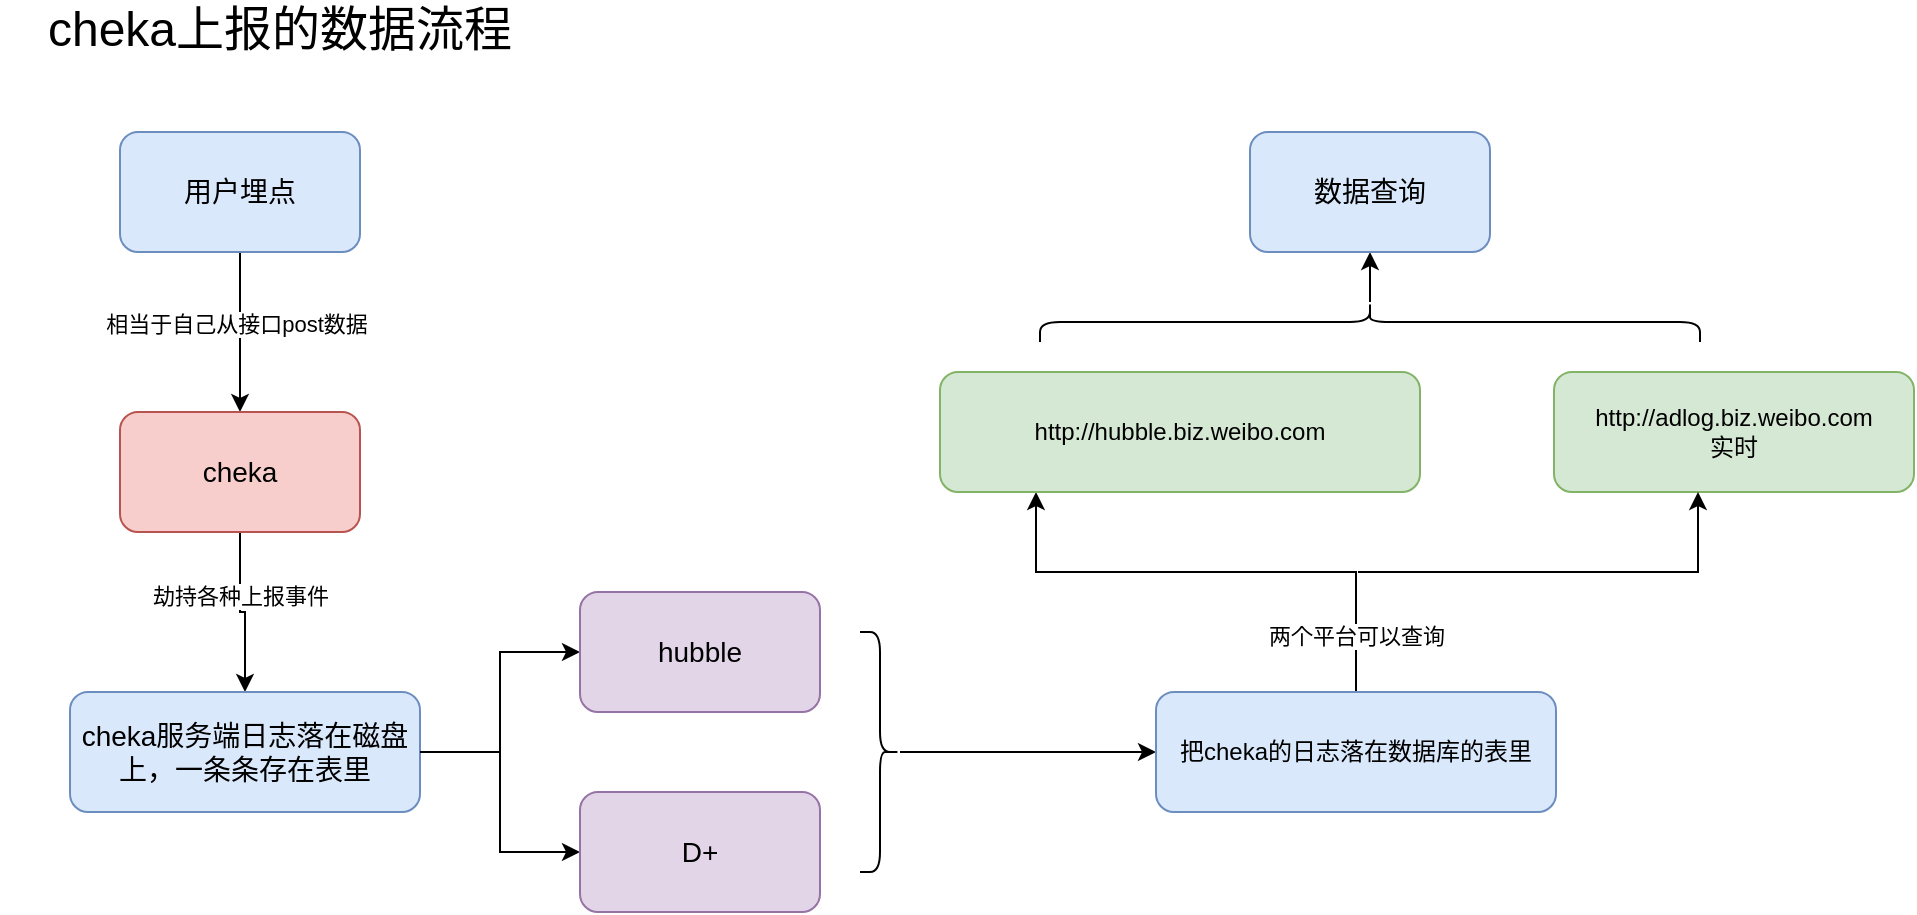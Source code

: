 <mxfile version="14.6.12" type="github">
  <diagram id="8Q8xeb0HI0jWzQi8_LTv" name="Page-1">
    <mxGraphModel dx="1118" dy="731" grid="1" gridSize="10" guides="1" tooltips="1" connect="1" arrows="1" fold="1" page="1" pageScale="1" pageWidth="827" pageHeight="1169" background="none" math="0" shadow="0">
      <root>
        <mxCell id="0" />
        <mxCell id="1" parent="0" />
        <mxCell id="urFDt2Ocu5OXnpa5XnNP-5" value="" style="edgeStyle=orthogonalEdgeStyle;rounded=0;orthogonalLoop=1;jettySize=auto;html=1;" edge="1" parent="1" source="urFDt2Ocu5OXnpa5XnNP-2" target="urFDt2Ocu5OXnpa5XnNP-4">
          <mxGeometry relative="1" as="geometry" />
        </mxCell>
        <mxCell id="urFDt2Ocu5OXnpa5XnNP-10" value="相当于自己从接口post数据" style="edgeLabel;html=1;align=center;verticalAlign=middle;resizable=0;points=[];" vertex="1" connectable="0" parent="urFDt2Ocu5OXnpa5XnNP-5">
          <mxGeometry x="-0.1" y="-2" relative="1" as="geometry">
            <mxPoint as="offset" />
          </mxGeometry>
        </mxCell>
        <mxCell id="urFDt2Ocu5OXnpa5XnNP-2" value="&lt;font style=&quot;font-size: 14px&quot;&gt;用户埋点&lt;/font&gt;" style="rounded=1;whiteSpace=wrap;html=1;fillColor=#dae8fc;strokeColor=#6c8ebf;" vertex="1" parent="1">
          <mxGeometry x="110" y="90" width="120" height="60" as="geometry" />
        </mxCell>
        <mxCell id="urFDt2Ocu5OXnpa5XnNP-3" value="&lt;font style=&quot;font-size: 24px&quot;&gt;cheka上报的数据流程&lt;/font&gt;" style="text;html=1;strokeColor=none;fillColor=none;align=center;verticalAlign=middle;whiteSpace=wrap;rounded=0;" vertex="1" parent="1">
          <mxGeometry x="50" y="29" width="280" height="20" as="geometry" />
        </mxCell>
        <mxCell id="urFDt2Ocu5OXnpa5XnNP-7" value="" style="edgeStyle=orthogonalEdgeStyle;rounded=0;orthogonalLoop=1;jettySize=auto;html=1;" edge="1" parent="1" source="urFDt2Ocu5OXnpa5XnNP-4" target="urFDt2Ocu5OXnpa5XnNP-6">
          <mxGeometry relative="1" as="geometry" />
        </mxCell>
        <mxCell id="urFDt2Ocu5OXnpa5XnNP-8" value="劫持各种上报事件" style="edgeLabel;html=1;align=center;verticalAlign=middle;resizable=0;points=[];" vertex="1" connectable="0" parent="urFDt2Ocu5OXnpa5XnNP-7">
          <mxGeometry x="-0.225" relative="1" as="geometry">
            <mxPoint as="offset" />
          </mxGeometry>
        </mxCell>
        <mxCell id="urFDt2Ocu5OXnpa5XnNP-4" value="&lt;font style=&quot;font-size: 14px&quot;&gt;cheka&lt;/font&gt;" style="whiteSpace=wrap;html=1;rounded=1;fillColor=#f8cecc;strokeColor=#b85450;" vertex="1" parent="1">
          <mxGeometry x="110" y="230" width="120" height="60" as="geometry" />
        </mxCell>
        <mxCell id="urFDt2Ocu5OXnpa5XnNP-12" value="" style="edgeStyle=orthogonalEdgeStyle;rounded=0;orthogonalLoop=1;jettySize=auto;html=1;" edge="1" parent="1" source="urFDt2Ocu5OXnpa5XnNP-6" target="urFDt2Ocu5OXnpa5XnNP-11">
          <mxGeometry relative="1" as="geometry">
            <Array as="points">
              <mxPoint x="300" y="400" />
              <mxPoint x="300" y="350" />
            </Array>
          </mxGeometry>
        </mxCell>
        <mxCell id="urFDt2Ocu5OXnpa5XnNP-6" value="&lt;font style=&quot;font-size: 14px&quot;&gt;cheka服务端日志落在磁盘上，一条条存在表里&lt;/font&gt;" style="whiteSpace=wrap;html=1;rounded=1;fillColor=#dae8fc;strokeColor=#6c8ebf;" vertex="1" parent="1">
          <mxGeometry x="85" y="370" width="175" height="60" as="geometry" />
        </mxCell>
        <mxCell id="urFDt2Ocu5OXnpa5XnNP-11" value="&lt;font style=&quot;font-size: 14px&quot;&gt;hubble&lt;/font&gt;" style="whiteSpace=wrap;html=1;rounded=1;fillColor=#e1d5e7;strokeColor=#9673a6;" vertex="1" parent="1">
          <mxGeometry x="340" y="320" width="120" height="60" as="geometry" />
        </mxCell>
        <mxCell id="urFDt2Ocu5OXnpa5XnNP-19" value="" style="edgeStyle=orthogonalEdgeStyle;rounded=0;orthogonalLoop=1;jettySize=auto;html=1;" edge="1" parent="1" source="urFDt2Ocu5OXnpa5XnNP-6" target="urFDt2Ocu5OXnpa5XnNP-18">
          <mxGeometry relative="1" as="geometry" />
        </mxCell>
        <mxCell id="urFDt2Ocu5OXnpa5XnNP-18" value="&lt;span style=&quot;font-size: 14px&quot;&gt;D+&lt;/span&gt;" style="whiteSpace=wrap;html=1;rounded=1;fillColor=#e1d5e7;strokeColor=#9673a6;" vertex="1" parent="1">
          <mxGeometry x="340" y="420" width="120" height="60" as="geometry" />
        </mxCell>
        <mxCell id="urFDt2Ocu5OXnpa5XnNP-23" value="" style="edgeStyle=orthogonalEdgeStyle;rounded=0;orthogonalLoop=1;jettySize=auto;html=1;" edge="1" parent="1" source="urFDt2Ocu5OXnpa5XnNP-21" target="urFDt2Ocu5OXnpa5XnNP-22">
          <mxGeometry relative="1" as="geometry" />
        </mxCell>
        <mxCell id="urFDt2Ocu5OXnpa5XnNP-21" value="" style="shape=curlyBracket;whiteSpace=wrap;html=1;rounded=1;flipH=1;" vertex="1" parent="1">
          <mxGeometry x="480" y="340" width="20" height="120" as="geometry" />
        </mxCell>
        <mxCell id="urFDt2Ocu5OXnpa5XnNP-25" value="" style="edgeStyle=orthogonalEdgeStyle;rounded=0;orthogonalLoop=1;jettySize=auto;html=1;" edge="1" parent="1" source="urFDt2Ocu5OXnpa5XnNP-22">
          <mxGeometry relative="1" as="geometry">
            <mxPoint x="568" y="270" as="targetPoint" />
            <Array as="points">
              <mxPoint x="728" y="310" />
              <mxPoint x="568" y="310" />
            </Array>
          </mxGeometry>
        </mxCell>
        <mxCell id="urFDt2Ocu5OXnpa5XnNP-28" value="两个平台可以查询" style="edgeLabel;html=1;align=center;verticalAlign=middle;resizable=0;points=[];" vertex="1" connectable="0" parent="urFDt2Ocu5OXnpa5XnNP-25">
          <mxGeometry x="-0.592" y="3" relative="1" as="geometry">
            <mxPoint x="3" y="25" as="offset" />
          </mxGeometry>
        </mxCell>
        <mxCell id="urFDt2Ocu5OXnpa5XnNP-22" value="把cheka的日志落在数据库的表里" style="whiteSpace=wrap;html=1;rounded=1;fillColor=#dae8fc;strokeColor=#6c8ebf;" vertex="1" parent="1">
          <mxGeometry x="628" y="370" width="200" height="60" as="geometry" />
        </mxCell>
        <mxCell id="urFDt2Ocu5OXnpa5XnNP-24" value="http://adlog.biz.weibo.com&lt;br&gt;实时" style="whiteSpace=wrap;html=1;rounded=1;strokeColor=#82b366;fillColor=#d5e8d4;" vertex="1" parent="1">
          <mxGeometry x="827" y="210" width="180" height="60" as="geometry" />
        </mxCell>
        <mxCell id="urFDt2Ocu5OXnpa5XnNP-26" value="" style="edgeStyle=orthogonalEdgeStyle;rounded=0;orthogonalLoop=1;jettySize=auto;html=1;" edge="1" parent="1">
          <mxGeometry relative="1" as="geometry">
            <mxPoint x="729" y="310" as="sourcePoint" />
            <mxPoint x="899" y="270" as="targetPoint" />
            <Array as="points">
              <mxPoint x="899" y="310" />
            </Array>
          </mxGeometry>
        </mxCell>
        <mxCell id="urFDt2Ocu5OXnpa5XnNP-27" value="http://hubble.biz.weibo.com" style="whiteSpace=wrap;html=1;rounded=1;strokeColor=#82b366;fillColor=#d5e8d4;" vertex="1" parent="1">
          <mxGeometry x="520" y="210" width="240" height="60" as="geometry" />
        </mxCell>
        <mxCell id="urFDt2Ocu5OXnpa5XnNP-37" style="edgeStyle=orthogonalEdgeStyle;rounded=0;orthogonalLoop=1;jettySize=auto;html=1;exitX=0.5;exitY=1;exitDx=0;exitDy=0;" edge="1" parent="1">
          <mxGeometry relative="1" as="geometry">
            <mxPoint x="680" y="115" as="sourcePoint" />
            <mxPoint x="680" y="115" as="targetPoint" />
          </mxGeometry>
        </mxCell>
        <mxCell id="urFDt2Ocu5OXnpa5XnNP-41" value="" style="edgeStyle=orthogonalEdgeStyle;rounded=0;orthogonalLoop=1;jettySize=auto;html=1;" edge="1" parent="1" source="urFDt2Ocu5OXnpa5XnNP-39">
          <mxGeometry relative="1" as="geometry">
            <mxPoint x="735" y="150" as="targetPoint" />
            <Array as="points">
              <mxPoint x="735" y="160" />
              <mxPoint x="735" y="160" />
            </Array>
          </mxGeometry>
        </mxCell>
        <mxCell id="urFDt2Ocu5OXnpa5XnNP-39" value="" style="shape=curlyBracket;whiteSpace=wrap;html=1;rounded=1;flipH=1;direction=south;" vertex="1" parent="1">
          <mxGeometry x="570" y="175" width="330" height="20" as="geometry" />
        </mxCell>
        <mxCell id="urFDt2Ocu5OXnpa5XnNP-40" value="&lt;font style=&quot;font-size: 14px&quot;&gt;数据查询&lt;/font&gt;" style="rounded=1;whiteSpace=wrap;html=1;fillColor=#dae8fc;strokeColor=#6c8ebf;" vertex="1" parent="1">
          <mxGeometry x="675" y="90" width="120" height="60" as="geometry" />
        </mxCell>
      </root>
    </mxGraphModel>
  </diagram>
</mxfile>
